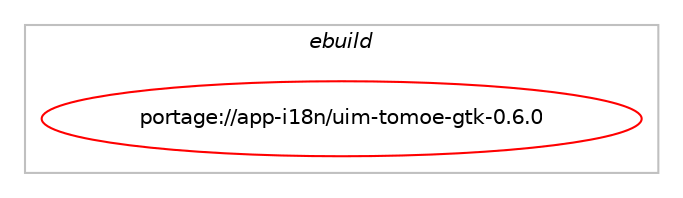 digraph prolog {

# *************
# Graph options
# *************

newrank=true;
concentrate=true;
compound=true;
graph [rankdir=LR,fontname=Helvetica,fontsize=10,ranksep=1.5];#, ranksep=2.5, nodesep=0.2];
edge  [arrowhead=vee];
node  [fontname=Helvetica,fontsize=10];

# **********
# The ebuild
# **********

subgraph cluster_leftcol {
color=gray;
label=<<i>ebuild</i>>;
id [label="portage://app-i18n/uim-tomoe-gtk-0.6.0", color=red, width=4, href="../app-i18n/uim-tomoe-gtk-0.6.0.svg"];
}

# ****************
# The dependencies
# ****************

subgraph cluster_midcol {
color=gray;
label=<<i>dependencies</i>>;
subgraph cluster_compile {
fillcolor="#eeeeee";
style=filled;
label=<<i>compile</i>>;
# *** BEGIN UNKNOWN DEPENDENCY TYPE (TODO) ***
# id -> equal(package_dependency(portage://app-i18n/uim-tomoe-gtk-0.6.0,install,no,app-i18n,tomoe-gtk,tilde,[0.6.0,,,0.6.0],[],[]))
# *** END UNKNOWN DEPENDENCY TYPE (TODO) ***

# *** BEGIN UNKNOWN DEPENDENCY TYPE (TODO) ***
# id -> equal(package_dependency(portage://app-i18n/uim-tomoe-gtk-0.6.0,install,no,app-i18n,uim,none,[,,],[],[]))
# *** END UNKNOWN DEPENDENCY TYPE (TODO) ***

}
subgraph cluster_compileandrun {
fillcolor="#eeeeee";
style=filled;
label=<<i>compile and run</i>>;
}
subgraph cluster_run {
fillcolor="#eeeeee";
style=filled;
label=<<i>run</i>>;
# *** BEGIN UNKNOWN DEPENDENCY TYPE (TODO) ***
# id -> equal(package_dependency(portage://app-i18n/uim-tomoe-gtk-0.6.0,run,no,app-i18n,tomoe-gtk,tilde,[0.6.0,,,0.6.0],[],[]))
# *** END UNKNOWN DEPENDENCY TYPE (TODO) ***

# *** BEGIN UNKNOWN DEPENDENCY TYPE (TODO) ***
# id -> equal(package_dependency(portage://app-i18n/uim-tomoe-gtk-0.6.0,run,no,app-i18n,uim,none,[,,],[],[]))
# *** END UNKNOWN DEPENDENCY TYPE (TODO) ***

}
}

# **************
# The candidates
# **************

subgraph cluster_choices {
rank=same;
color=gray;
label=<<i>candidates</i>>;

}

}
